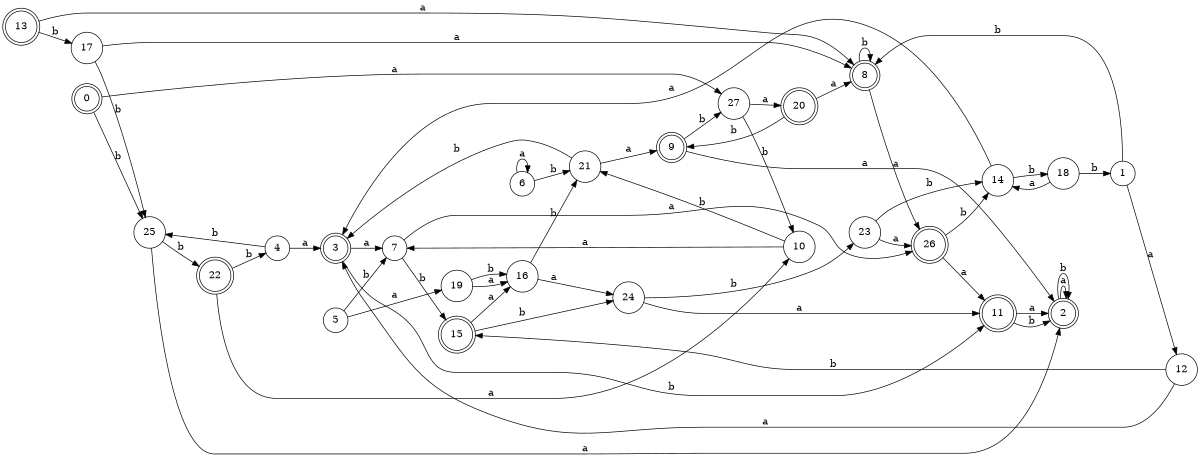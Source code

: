digraph n23_2 {
__start0 [label="" shape="none"];

rankdir=LR;
size="8,5";

s0 [style="rounded,filled", color="black", fillcolor="white" shape="doublecircle", label="0"];
s1 [style="filled", color="black", fillcolor="white" shape="circle", label="1"];
s2 [style="rounded,filled", color="black", fillcolor="white" shape="doublecircle", label="2"];
s3 [style="rounded,filled", color="black", fillcolor="white" shape="doublecircle", label="3"];
s4 [style="filled", color="black", fillcolor="white" shape="circle", label="4"];
s5 [style="filled", color="black", fillcolor="white" shape="circle", label="5"];
s6 [style="filled", color="black", fillcolor="white" shape="circle", label="6"];
s7 [style="filled", color="black", fillcolor="white" shape="circle", label="7"];
s8 [style="rounded,filled", color="black", fillcolor="white" shape="doublecircle", label="8"];
s9 [style="rounded,filled", color="black", fillcolor="white" shape="doublecircle", label="9"];
s10 [style="filled", color="black", fillcolor="white" shape="circle", label="10"];
s11 [style="rounded,filled", color="black", fillcolor="white" shape="doublecircle", label="11"];
s12 [style="filled", color="black", fillcolor="white" shape="circle", label="12"];
s13 [style="rounded,filled", color="black", fillcolor="white" shape="doublecircle", label="13"];
s14 [style="filled", color="black", fillcolor="white" shape="circle", label="14"];
s15 [style="rounded,filled", color="black", fillcolor="white" shape="doublecircle", label="15"];
s16 [style="filled", color="black", fillcolor="white" shape="circle", label="16"];
s17 [style="filled", color="black", fillcolor="white" shape="circle", label="17"];
s18 [style="filled", color="black", fillcolor="white" shape="circle", label="18"];
s19 [style="filled", color="black", fillcolor="white" shape="circle", label="19"];
s20 [style="rounded,filled", color="black", fillcolor="white" shape="doublecircle", label="20"];
s21 [style="filled", color="black", fillcolor="white" shape="circle", label="21"];
s22 [style="rounded,filled", color="black", fillcolor="white" shape="doublecircle", label="22"];
s23 [style="filled", color="black", fillcolor="white" shape="circle", label="23"];
s24 [style="filled", color="black", fillcolor="white" shape="circle", label="24"];
s25 [style="filled", color="black", fillcolor="white" shape="circle", label="25"];
s26 [style="rounded,filled", color="black", fillcolor="white" shape="doublecircle", label="26"];
s27 [style="filled", color="black", fillcolor="white" shape="circle", label="27"];
s0 -> s27 [label="a"];
s0 -> s25 [label="b"];
s1 -> s12 [label="a"];
s1 -> s8 [label="b"];
s2 -> s2 [label="a"];
s2 -> s2 [label="b"];
s3 -> s7 [label="a"];
s3 -> s11 [label="b"];
s4 -> s3 [label="a"];
s4 -> s25 [label="b"];
s5 -> s19 [label="a"];
s5 -> s7 [label="b"];
s6 -> s6 [label="a"];
s6 -> s21 [label="b"];
s7 -> s26 [label="a"];
s7 -> s15 [label="b"];
s8 -> s26 [label="a"];
s8 -> s8 [label="b"];
s9 -> s2 [label="a"];
s9 -> s27 [label="b"];
s10 -> s7 [label="a"];
s10 -> s21 [label="b"];
s11 -> s2 [label="a"];
s11 -> s2 [label="b"];
s12 -> s3 [label="a"];
s12 -> s15 [label="b"];
s13 -> s8 [label="a"];
s13 -> s17 [label="b"];
s14 -> s3 [label="a"];
s14 -> s18 [label="b"];
s15 -> s16 [label="a"];
s15 -> s24 [label="b"];
s16 -> s24 [label="a"];
s16 -> s21 [label="b"];
s17 -> s8 [label="a"];
s17 -> s25 [label="b"];
s18 -> s14 [label="a"];
s18 -> s1 [label="b"];
s19 -> s16 [label="a"];
s19 -> s16 [label="b"];
s20 -> s8 [label="a"];
s20 -> s9 [label="b"];
s21 -> s9 [label="a"];
s21 -> s3 [label="b"];
s22 -> s10 [label="a"];
s22 -> s4 [label="b"];
s23 -> s26 [label="a"];
s23 -> s14 [label="b"];
s24 -> s11 [label="a"];
s24 -> s23 [label="b"];
s25 -> s2 [label="a"];
s25 -> s22 [label="b"];
s26 -> s11 [label="a"];
s26 -> s14 [label="b"];
s27 -> s20 [label="a"];
s27 -> s10 [label="b"];

}